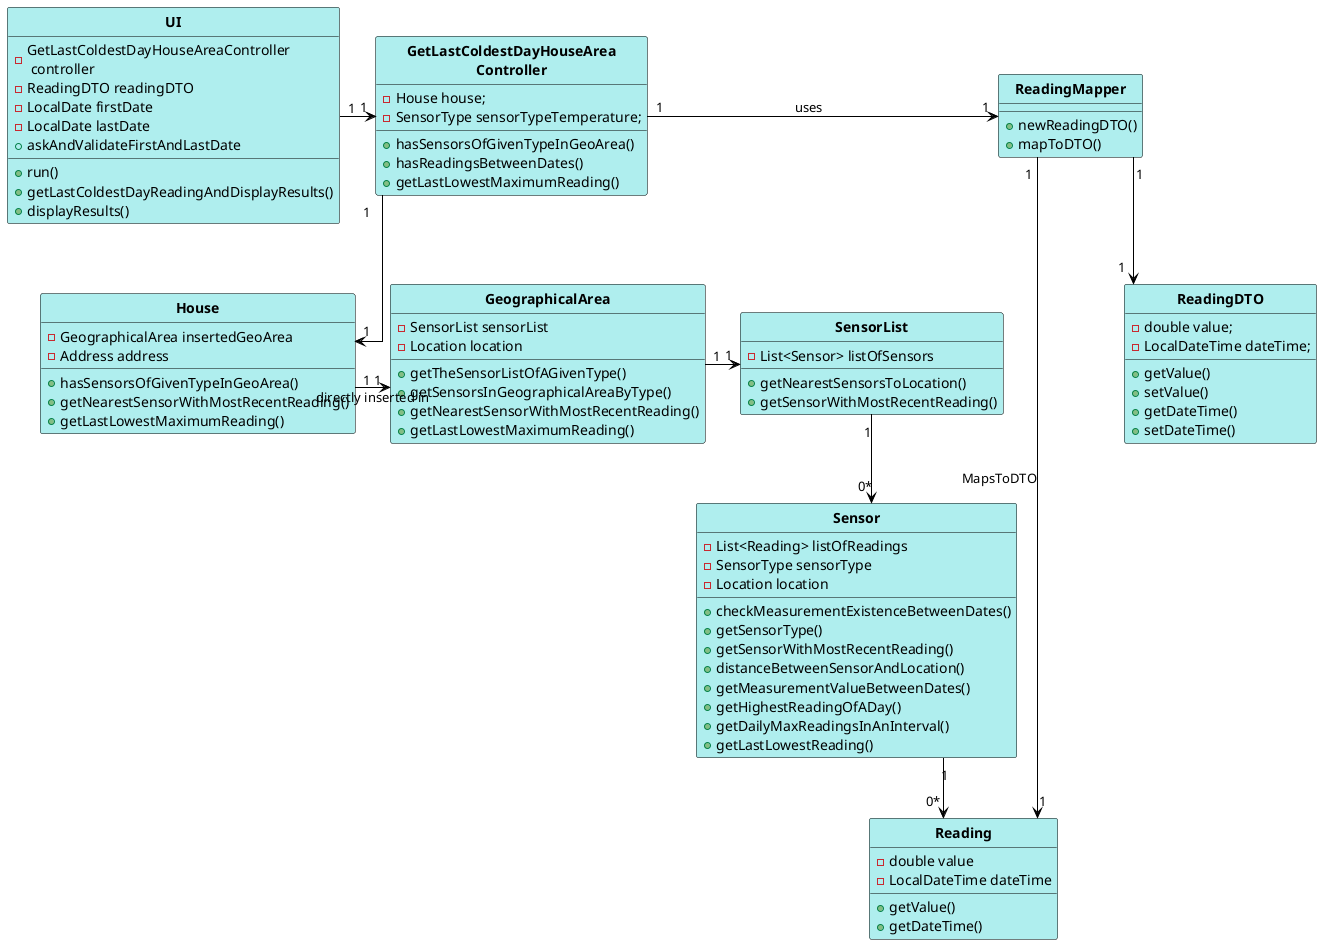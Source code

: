 @startuml
skinparam linetype ortho

skinparam class {
	BackgroundColor PaleTurquoise
	ArrowColor Black
	BorderColor Black
	FontStyle Bold
}

hide circle

UI "1" -> "1" GetLastColdestDayHouseArea\nController
GetLastColdestDayHouseArea\nController "1" --> "1" House
House "1" -> "1" GeographicalArea : directly inserted in
GeographicalArea "1" -> "1" SensorList
SensorList "1" --> "0*" Sensor
Sensor "1" --> "0*" Reading
ReadingMapper "1" --> "1" Reading : MapsToDTO
GetLastColdestDayHouseArea\nController  "1" -> "1" ReadingMapper  : uses
ReadingMapper "1" --> "1" ReadingDTO

Class UI {
-GetLastColdestDayHouseAreaController\n controller
-ReadingDTO readingDTO
-LocalDate firstDate
-LocalDate lastDate
+run()
+askAndValidateFirstAndLastDate
+getLastColdestDayReadingAndDisplayResults()
+displayResults()
}

Class GetLastColdestDayHouseArea\nController {
- House house;
- SensorType sensorTypeTemperature;
+hasSensorsOfGivenTypeInGeoArea()
+hasReadingsBetweenDates()
+getLastLowestMaximumReading()
}

Class House {
-GeographicalArea insertedGeoArea
-Address address
+hasSensorsOfGivenTypeInGeoArea()
+getNearestSensorWithMostRecentReading()
+getLastLowestMaximumReading()
}

Class GeographicalArea {
-SensorList sensorList
-Location location
+getTheSensorListOfAGivenType()
+getSensorsInGeographicalAreaByType()
+getNearestSensorWithMostRecentReading()
+getLastLowestMaximumReading()
}

Class SensorList {
-List<Sensor> listOfSensors
+getNearestSensorsToLocation()
+getSensorWithMostRecentReading()
}

Class Sensor {
-List<Reading> listOfReadings
-SensorType sensorType
-Location location
+checkMeasurementExistenceBetweenDates()
+getSensorType()
+getSensorWithMostRecentReading()
+distanceBetweenSensorAndLocation()
+getMeasurementValueBetweenDates()
+getHighestReadingOfADay()
+getDailyMaxReadingsInAnInterval()
+getLastLowestReading()
}

Class Reading {
-double value
-LocalDateTime dateTime
+getValue()
+getDateTime()
}

Class ReadingMapper{
+newReadingDTO()
+mapToDTO()
}

Class ReadingDTO{
-double value;
-LocalDateTime dateTime;
+getValue()
+setValue()
+getDateTime()
+setDateTime()
}

@enduml